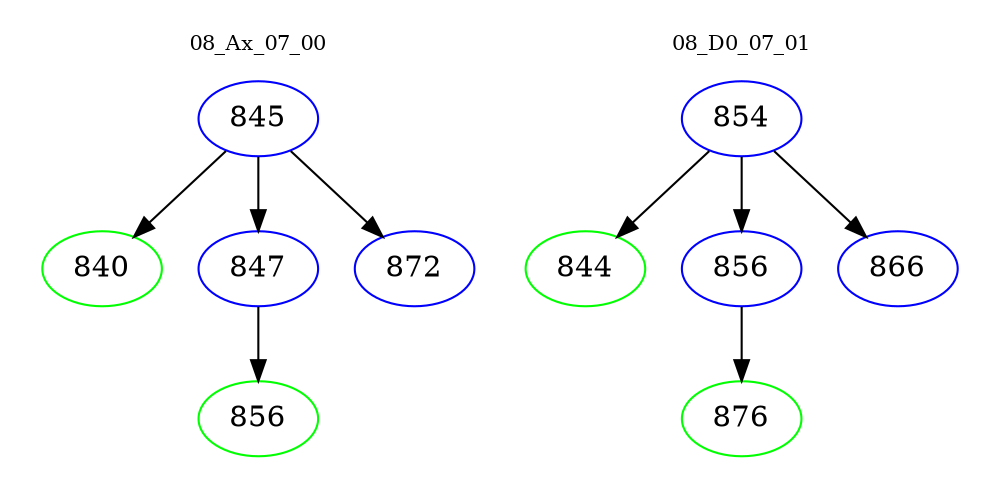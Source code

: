 digraph{
subgraph cluster_0 {
color = white
label = "08_Ax_07_00";
fontsize=10;
T0_845 [label="845", color="blue"]
T0_845 -> T0_840 [color="black"]
T0_840 [label="840", color="green"]
T0_845 -> T0_847 [color="black"]
T0_847 [label="847", color="blue"]
T0_847 -> T0_856 [color="black"]
T0_856 [label="856", color="green"]
T0_845 -> T0_872 [color="black"]
T0_872 [label="872", color="blue"]
}
subgraph cluster_1 {
color = white
label = "08_D0_07_01";
fontsize=10;
T1_854 [label="854", color="blue"]
T1_854 -> T1_844 [color="black"]
T1_844 [label="844", color="green"]
T1_854 -> T1_856 [color="black"]
T1_856 [label="856", color="blue"]
T1_856 -> T1_876 [color="black"]
T1_876 [label="876", color="green"]
T1_854 -> T1_866 [color="black"]
T1_866 [label="866", color="blue"]
}
}
